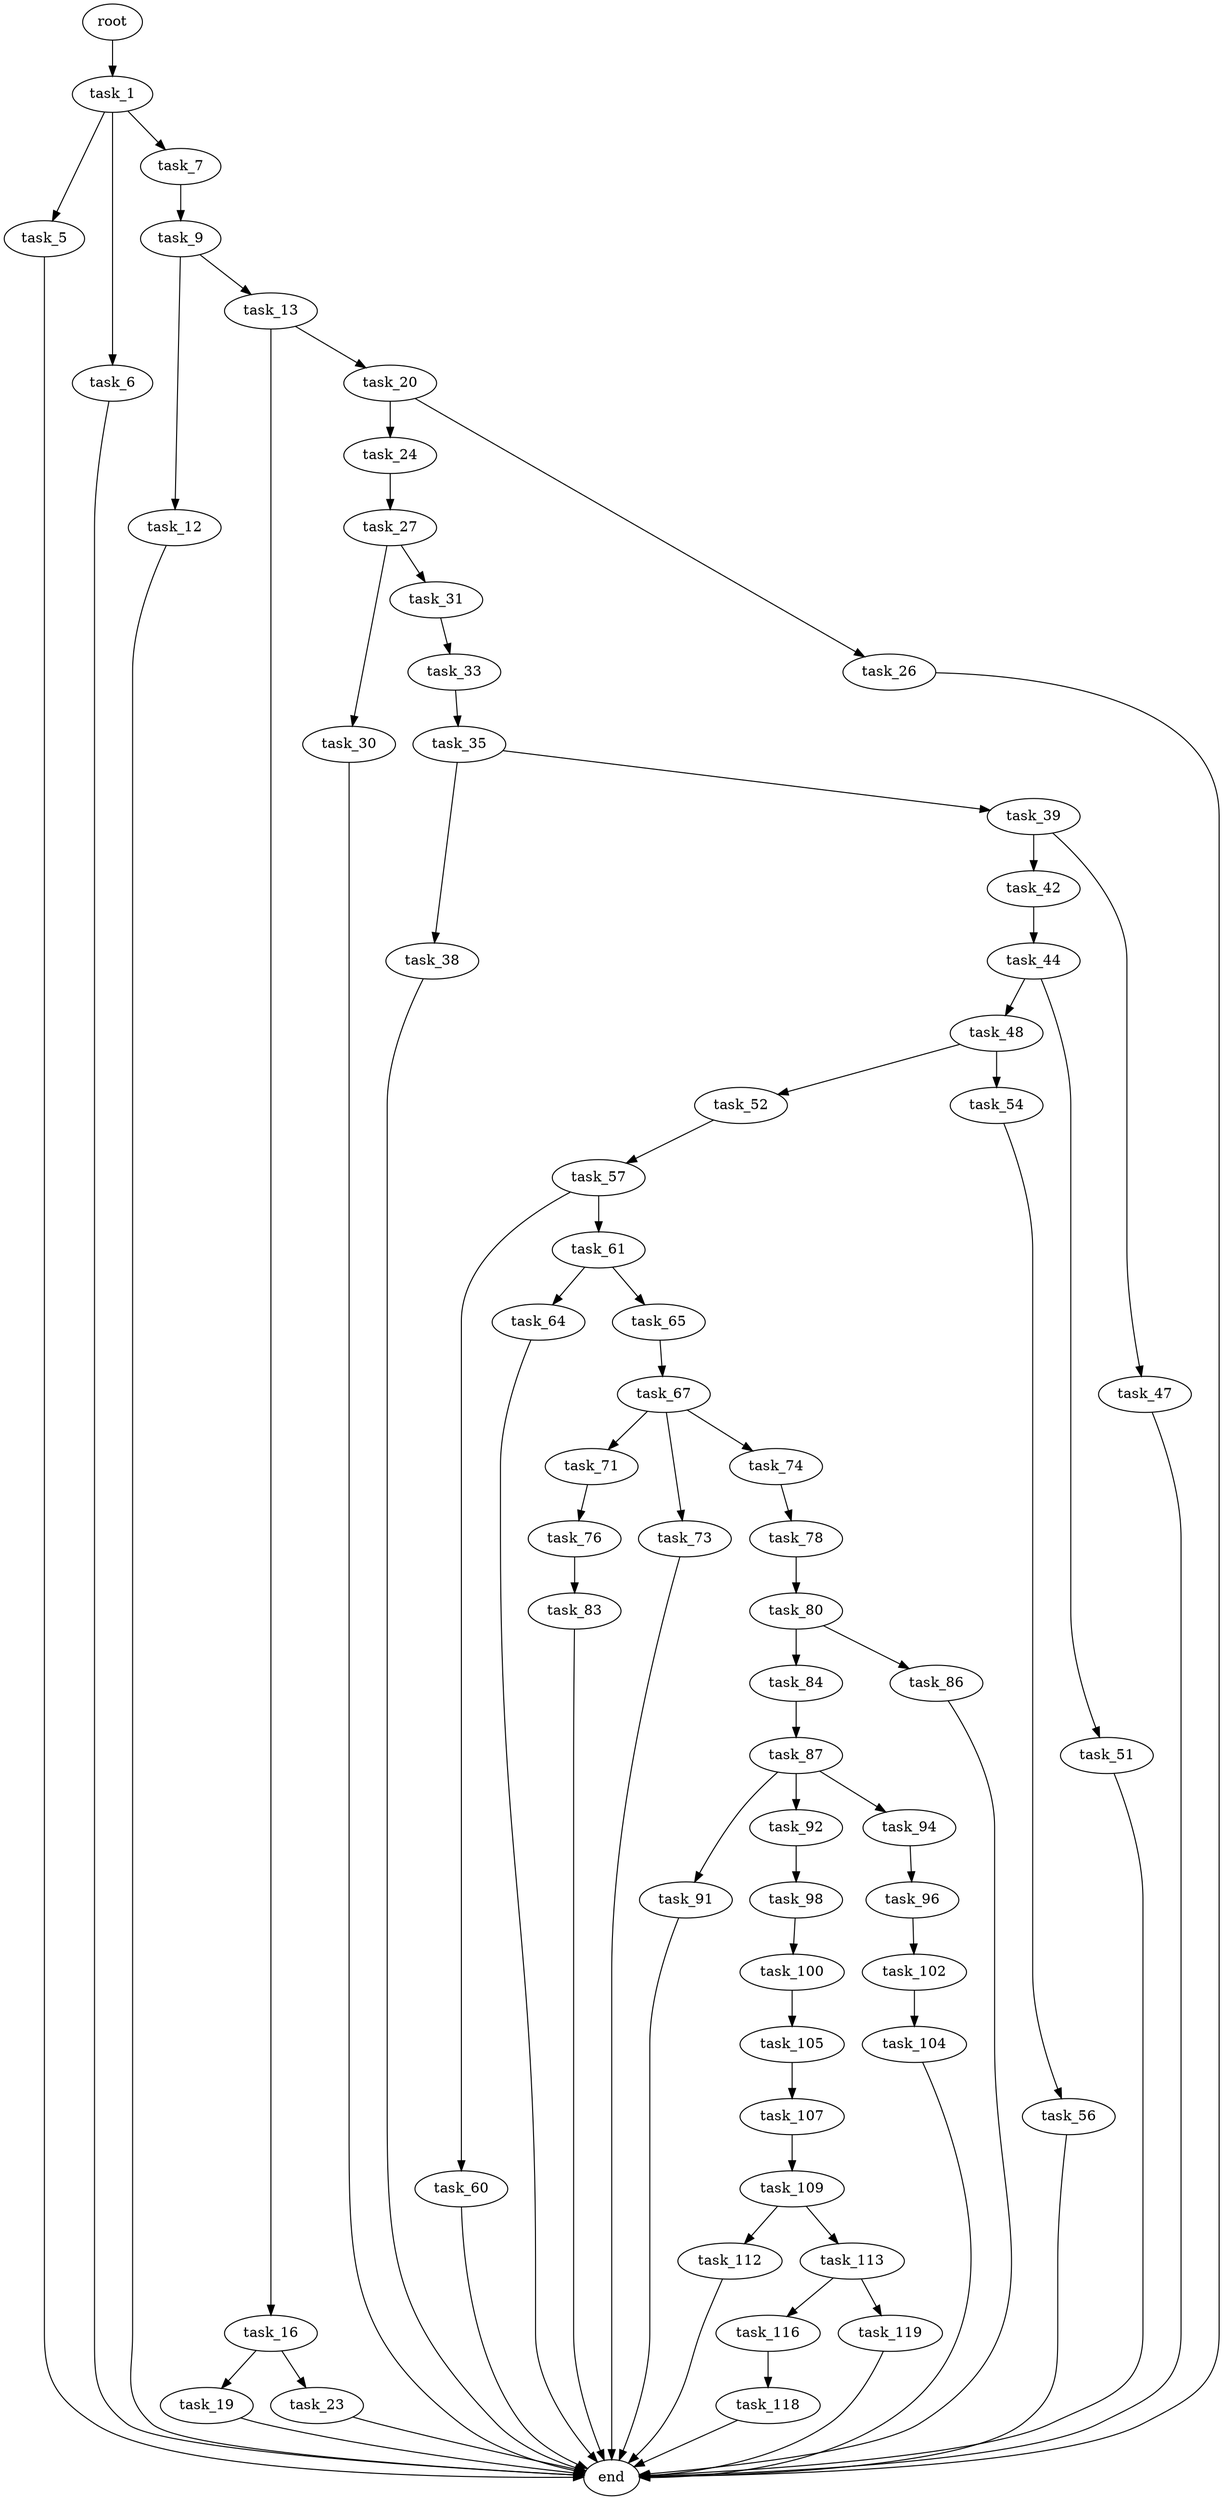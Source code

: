 digraph G {
  root [size="0.000000"];
  task_1 [size="42758781918.000000"];
  task_5 [size="8589934592.000000"];
  task_6 [size="9278621860.000000"];
  task_7 [size="1073741824000.000000"];
  end [size="0.000000"];
  task_9 [size="368293445632.000000"];
  task_12 [size="976136529.000000"];
  task_13 [size="184746019526.000000"];
  task_16 [size="78306051708.000000"];
  task_20 [size="1157471901546.000000"];
  task_19 [size="287699416271.000000"];
  task_23 [size="9353580410.000000"];
  task_24 [size="795648833085.000000"];
  task_26 [size="134217728000.000000"];
  task_27 [size="856147648096.000000"];
  task_30 [size="549755813888.000000"];
  task_31 [size="269435494477.000000"];
  task_33 [size="106981771343.000000"];
  task_35 [size="134217728000.000000"];
  task_38 [size="709880515.000000"];
  task_39 [size="549755813888.000000"];
  task_42 [size="68719476736.000000"];
  task_47 [size="549755813888.000000"];
  task_44 [size="28991029248.000000"];
  task_48 [size="41246800922.000000"];
  task_51 [size="13088120836.000000"];
  task_52 [size="31526724969.000000"];
  task_54 [size="143055521892.000000"];
  task_57 [size="403711739078.000000"];
  task_56 [size="842843509894.000000"];
  task_60 [size="8518127661.000000"];
  task_61 [size="1073741824000.000000"];
  task_64 [size="3012081682.000000"];
  task_65 [size="549755813888.000000"];
  task_67 [size="28460144416.000000"];
  task_71 [size="1357681875490.000000"];
  task_73 [size="44213871899.000000"];
  task_74 [size="530450678886.000000"];
  task_76 [size="105062009811.000000"];
  task_78 [size="36524137569.000000"];
  task_83 [size="549755813888.000000"];
  task_80 [size="46162993825.000000"];
  task_84 [size="549755813888.000000"];
  task_86 [size="8589934592.000000"];
  task_87 [size="125452500059.000000"];
  task_91 [size="368293445632.000000"];
  task_92 [size="140386610556.000000"];
  task_94 [size="549755813888.000000"];
  task_98 [size="8589934592.000000"];
  task_96 [size="23855637934.000000"];
  task_102 [size="30712851733.000000"];
  task_100 [size="328671225542.000000"];
  task_105 [size="11607385083.000000"];
  task_104 [size="549755813888.000000"];
  task_107 [size="8589934592.000000"];
  task_109 [size="231928233984.000000"];
  task_112 [size="27098071996.000000"];
  task_113 [size="9449785432.000000"];
  task_116 [size="348713200312.000000"];
  task_119 [size="41104223241.000000"];
  task_118 [size="134217728000.000000"];

  root -> task_1 [size="1.000000"];
  task_1 -> task_5 [size="33554432.000000"];
  task_1 -> task_6 [size="33554432.000000"];
  task_1 -> task_7 [size="33554432.000000"];
  task_5 -> end [size="1.000000"];
  task_6 -> end [size="1.000000"];
  task_7 -> task_9 [size="838860800.000000"];
  task_9 -> task_12 [size="411041792.000000"];
  task_9 -> task_13 [size="411041792.000000"];
  task_12 -> end [size="1.000000"];
  task_13 -> task_16 [size="838860800.000000"];
  task_13 -> task_20 [size="838860800.000000"];
  task_16 -> task_19 [size="134217728.000000"];
  task_16 -> task_23 [size="134217728.000000"];
  task_20 -> task_24 [size="838860800.000000"];
  task_20 -> task_26 [size="838860800.000000"];
  task_19 -> end [size="1.000000"];
  task_23 -> end [size="1.000000"];
  task_24 -> task_27 [size="679477248.000000"];
  task_26 -> end [size="1.000000"];
  task_27 -> task_30 [size="536870912.000000"];
  task_27 -> task_31 [size="536870912.000000"];
  task_30 -> end [size="1.000000"];
  task_31 -> task_33 [size="209715200.000000"];
  task_33 -> task_35 [size="75497472.000000"];
  task_35 -> task_38 [size="209715200.000000"];
  task_35 -> task_39 [size="209715200.000000"];
  task_38 -> end [size="1.000000"];
  task_39 -> task_42 [size="536870912.000000"];
  task_39 -> task_47 [size="536870912.000000"];
  task_42 -> task_44 [size="134217728.000000"];
  task_47 -> end [size="1.000000"];
  task_44 -> task_48 [size="75497472.000000"];
  task_44 -> task_51 [size="75497472.000000"];
  task_48 -> task_52 [size="75497472.000000"];
  task_48 -> task_54 [size="75497472.000000"];
  task_51 -> end [size="1.000000"];
  task_52 -> task_57 [size="679477248.000000"];
  task_54 -> task_56 [size="134217728.000000"];
  task_57 -> task_60 [size="411041792.000000"];
  task_57 -> task_61 [size="411041792.000000"];
  task_56 -> end [size="1.000000"];
  task_60 -> end [size="1.000000"];
  task_61 -> task_64 [size="838860800.000000"];
  task_61 -> task_65 [size="838860800.000000"];
  task_64 -> end [size="1.000000"];
  task_65 -> task_67 [size="536870912.000000"];
  task_67 -> task_71 [size="838860800.000000"];
  task_67 -> task_73 [size="838860800.000000"];
  task_67 -> task_74 [size="838860800.000000"];
  task_71 -> task_76 [size="838860800.000000"];
  task_73 -> end [size="1.000000"];
  task_74 -> task_78 [size="838860800.000000"];
  task_76 -> task_83 [size="411041792.000000"];
  task_78 -> task_80 [size="838860800.000000"];
  task_83 -> end [size="1.000000"];
  task_80 -> task_84 [size="209715200.000000"];
  task_80 -> task_86 [size="209715200.000000"];
  task_84 -> task_87 [size="536870912.000000"];
  task_86 -> end [size="1.000000"];
  task_87 -> task_91 [size="301989888.000000"];
  task_87 -> task_92 [size="301989888.000000"];
  task_87 -> task_94 [size="301989888.000000"];
  task_91 -> end [size="1.000000"];
  task_92 -> task_98 [size="134217728.000000"];
  task_94 -> task_96 [size="536870912.000000"];
  task_98 -> task_100 [size="33554432.000000"];
  task_96 -> task_102 [size="411041792.000000"];
  task_102 -> task_104 [size="33554432.000000"];
  task_100 -> task_105 [size="411041792.000000"];
  task_105 -> task_107 [size="33554432.000000"];
  task_104 -> end [size="1.000000"];
  task_107 -> task_109 [size="33554432.000000"];
  task_109 -> task_112 [size="301989888.000000"];
  task_109 -> task_113 [size="301989888.000000"];
  task_112 -> end [size="1.000000"];
  task_113 -> task_116 [size="301989888.000000"];
  task_113 -> task_119 [size="301989888.000000"];
  task_116 -> task_118 [size="301989888.000000"];
  task_119 -> end [size="1.000000"];
  task_118 -> end [size="1.000000"];
}
